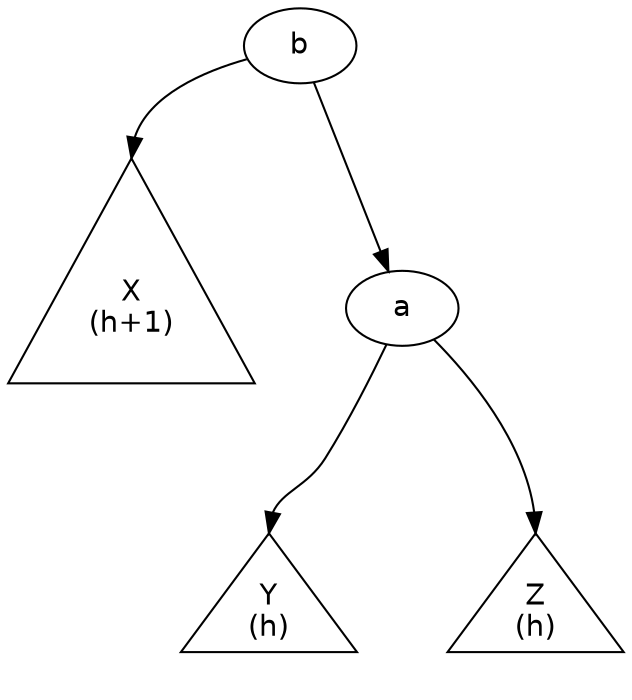digraph G {
	graph [fontname = "Helvetica"];
	node [fontname = "Helvetica"];
	edge [fontname = "Helvetica"];

	X [shape=triangle,label="X\n(h+1)",height=2];
	Y [shape=triangle,label="Y\n(h)",height=1];
	Z [shape=triangle,label="Z\n(h)",height=1];

	b -> X:n;
	mb [label="", width=0.1, style=invis];
	b -> mb [style=invis];
	b -> a;
	{rank=same X -> mb -> a [style=invis]};

	a -> Y:n;
	ma [label="", width=0.1, style=invis];
	a -> ma [style=invis];
	a -> Z:n;
	{rank=same Y -> ma -> Z [style=invis]};
}
